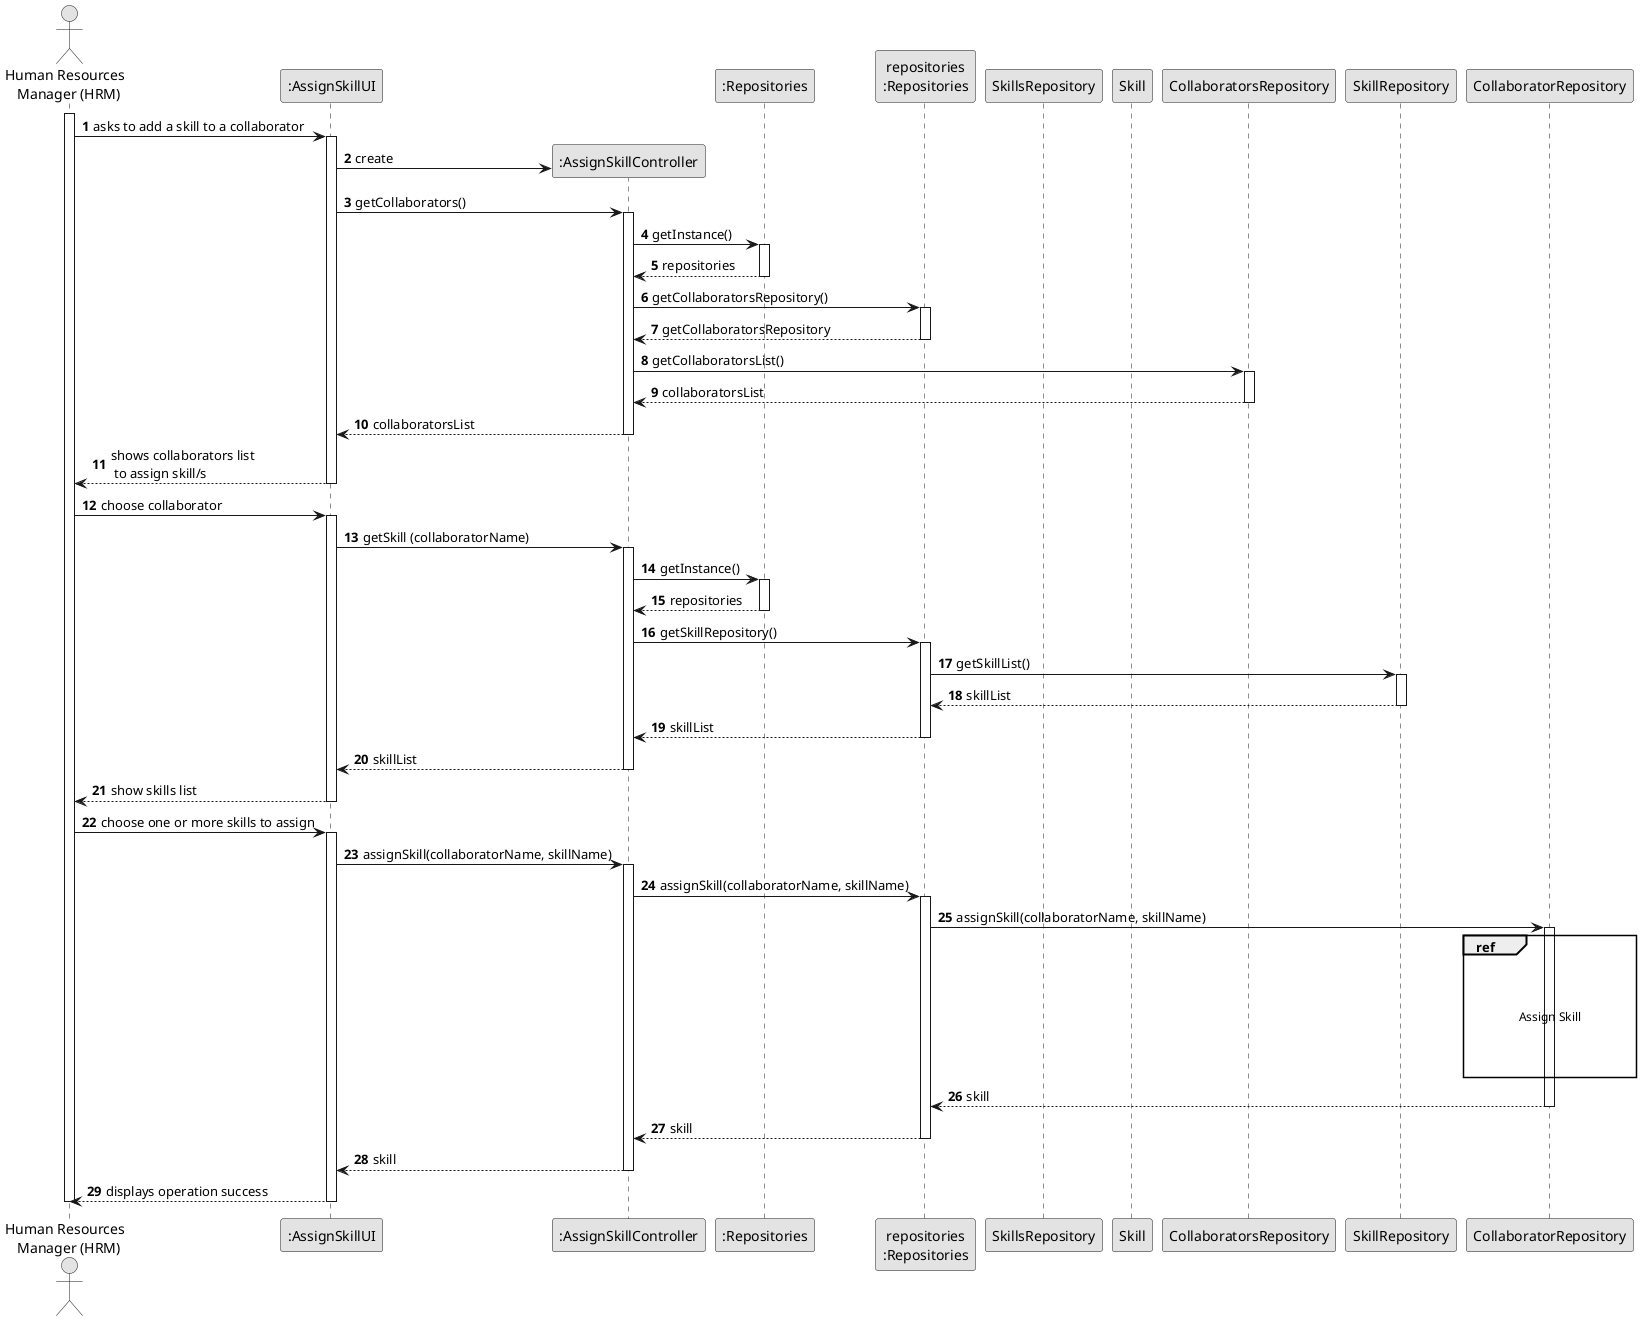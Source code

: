 @startuml
skinparam monochrome true
skinparam packageStyle rectangle
skinparam shadowing false

autonumber

'hide footbox
actor "Human Resources \n Manager (HRM)" as HRM
participant ":AssignSkillUI" as UI
participant ":AssignSkillController" as CTRL
participant ":Repositories" as RepositorySingleton
participant "repositories\n:Repositories" as PLAT
participant "SkillsRepository" as SkillsRepository
participant "Skill" as Skill
participant "CollaboratorsRepository" as CollaboratorsRepository

activate HRM

        HRM -> UI : asks to add a skill to a collaborator

        activate UI


            UI -> CTRL** : create

            UI -> CTRL : getCollaborators()
            activate CTRL

                CTRL -> RepositorySingleton : getInstance()
                activate RepositorySingleton

                    RepositorySingleton --> CTRL: repositories
                deactivate RepositorySingleton

                CTRL -> PLAT : getCollaboratorsRepository()
                activate PLAT

                    PLAT --> CTRL: getCollaboratorsRepository
                deactivate PLAT

                CTRL -> CollaboratorsRepository : getCollaboratorsList()
                activate CollaboratorsRepository

                    CollaboratorsRepository --> CTRL : collaboratorsList
                deactivate CollaboratorsRepository

                CTRL --> UI : collaboratorsList
            deactivate CTRL

            UI --> HRM : shows collaborators list\n to assign skill/s
        deactivate UI

    HRM -> UI : choose collaborator
    activate UI

   UI -> CTRL : getSkill (collaboratorName)
           activate CTRL

 CTRL -> RepositorySingleton : getInstance()
         activate RepositorySingleton

         RepositorySingleton --> CTRL: repositories
         deactivate RepositorySingleton

         CTRL -> PLAT : getSkillRepository()
         activate PLAT

         PLAT -> SkillRepository : getSkillList()
         activate SkillRepository

         SkillRepository --> PLAT : skillList
         deactivate  SkillRepository

         PLAT --> CTRL: skillList
         deactivate PLAT

         CTRL --> UI : skillList
         deactivate CTRL

         UI --> HRM : show skills list
         deactivate UI

         HRM -> UI : choose one or more skills to assign
         activate UI

         UI -> CTRL : assignSkill(collaboratorName, skillName)
         activate CTRL

         CTRL -> PLAT : assignSkill(collaboratorName, skillName)
         activate PLAT

         PLAT -> CollaboratorRepository : assignSkill(collaboratorName, skillName)
         activate CollaboratorRepository

         ref over CollaboratorRepository



         Assign Skill



          end ref

         CollaboratorRepository --> PLAT : skill
         deactivate CollaboratorRepository

         PLAT --> CTRL : skill
         deactivate PLAT

         CTRL --> UI : skill
         deactivate CTRL

         UI --> HRM : displays operation success
         deactivate UI

         deactivate HRM

 @enduml